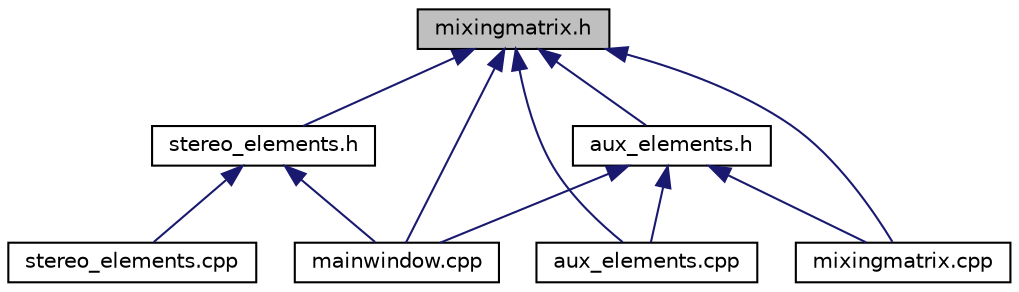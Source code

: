 digraph "mixingmatrix.h"
{
 // LATEX_PDF_SIZE
  edge [fontname="Helvetica",fontsize="10",labelfontname="Helvetica",labelfontsize="10"];
  node [fontname="Helvetica",fontsize="10",shape=record];
  Node1 [label="mixingmatrix.h",height=0.2,width=0.4,color="black", fillcolor="grey75", style="filled", fontcolor="black",tooltip=" "];
  Node1 -> Node2 [dir="back",color="midnightblue",fontsize="10",style="solid",fontname="Helvetica"];
  Node2 [label="mainwindow.cpp",height=0.2,width=0.4,color="black", fillcolor="white", style="filled",URL="$d8/dd9/mainwindow_8cpp.html",tooltip=" "];
  Node1 -> Node3 [dir="back",color="midnightblue",fontsize="10",style="solid",fontname="Helvetica"];
  Node3 [label="aux_elements.cpp",height=0.2,width=0.4,color="black", fillcolor="white", style="filled",URL="$d6/db2/aux__elements_8cpp.html",tooltip=" "];
  Node1 -> Node4 [dir="back",color="midnightblue",fontsize="10",style="solid",fontname="Helvetica"];
  Node4 [label="aux_elements.h",height=0.2,width=0.4,color="black", fillcolor="white", style="filled",URL="$d1/d9e/aux__elements_8h.html",tooltip=" "];
  Node4 -> Node2 [dir="back",color="midnightblue",fontsize="10",style="solid",fontname="Helvetica"];
  Node4 -> Node3 [dir="back",color="midnightblue",fontsize="10",style="solid",fontname="Helvetica"];
  Node4 -> Node5 [dir="back",color="midnightblue",fontsize="10",style="solid",fontname="Helvetica"];
  Node5 [label="mixingmatrix.cpp",height=0.2,width=0.4,color="black", fillcolor="white", style="filled",URL="$d6/dc8/mixingmatrix_8cpp.html",tooltip=" "];
  Node1 -> Node6 [dir="back",color="midnightblue",fontsize="10",style="solid",fontname="Helvetica"];
  Node6 [label="stereo_elements.h",height=0.2,width=0.4,color="black", fillcolor="white", style="filled",URL="$de/df4/stereo__elements_8h.html",tooltip=" "];
  Node6 -> Node2 [dir="back",color="midnightblue",fontsize="10",style="solid",fontname="Helvetica"];
  Node6 -> Node7 [dir="back",color="midnightblue",fontsize="10",style="solid",fontname="Helvetica"];
  Node7 [label="stereo_elements.cpp",height=0.2,width=0.4,color="black", fillcolor="white", style="filled",URL="$d0/d65/stereo__elements_8cpp.html",tooltip=" "];
  Node1 -> Node5 [dir="back",color="midnightblue",fontsize="10",style="solid",fontname="Helvetica"];
}
